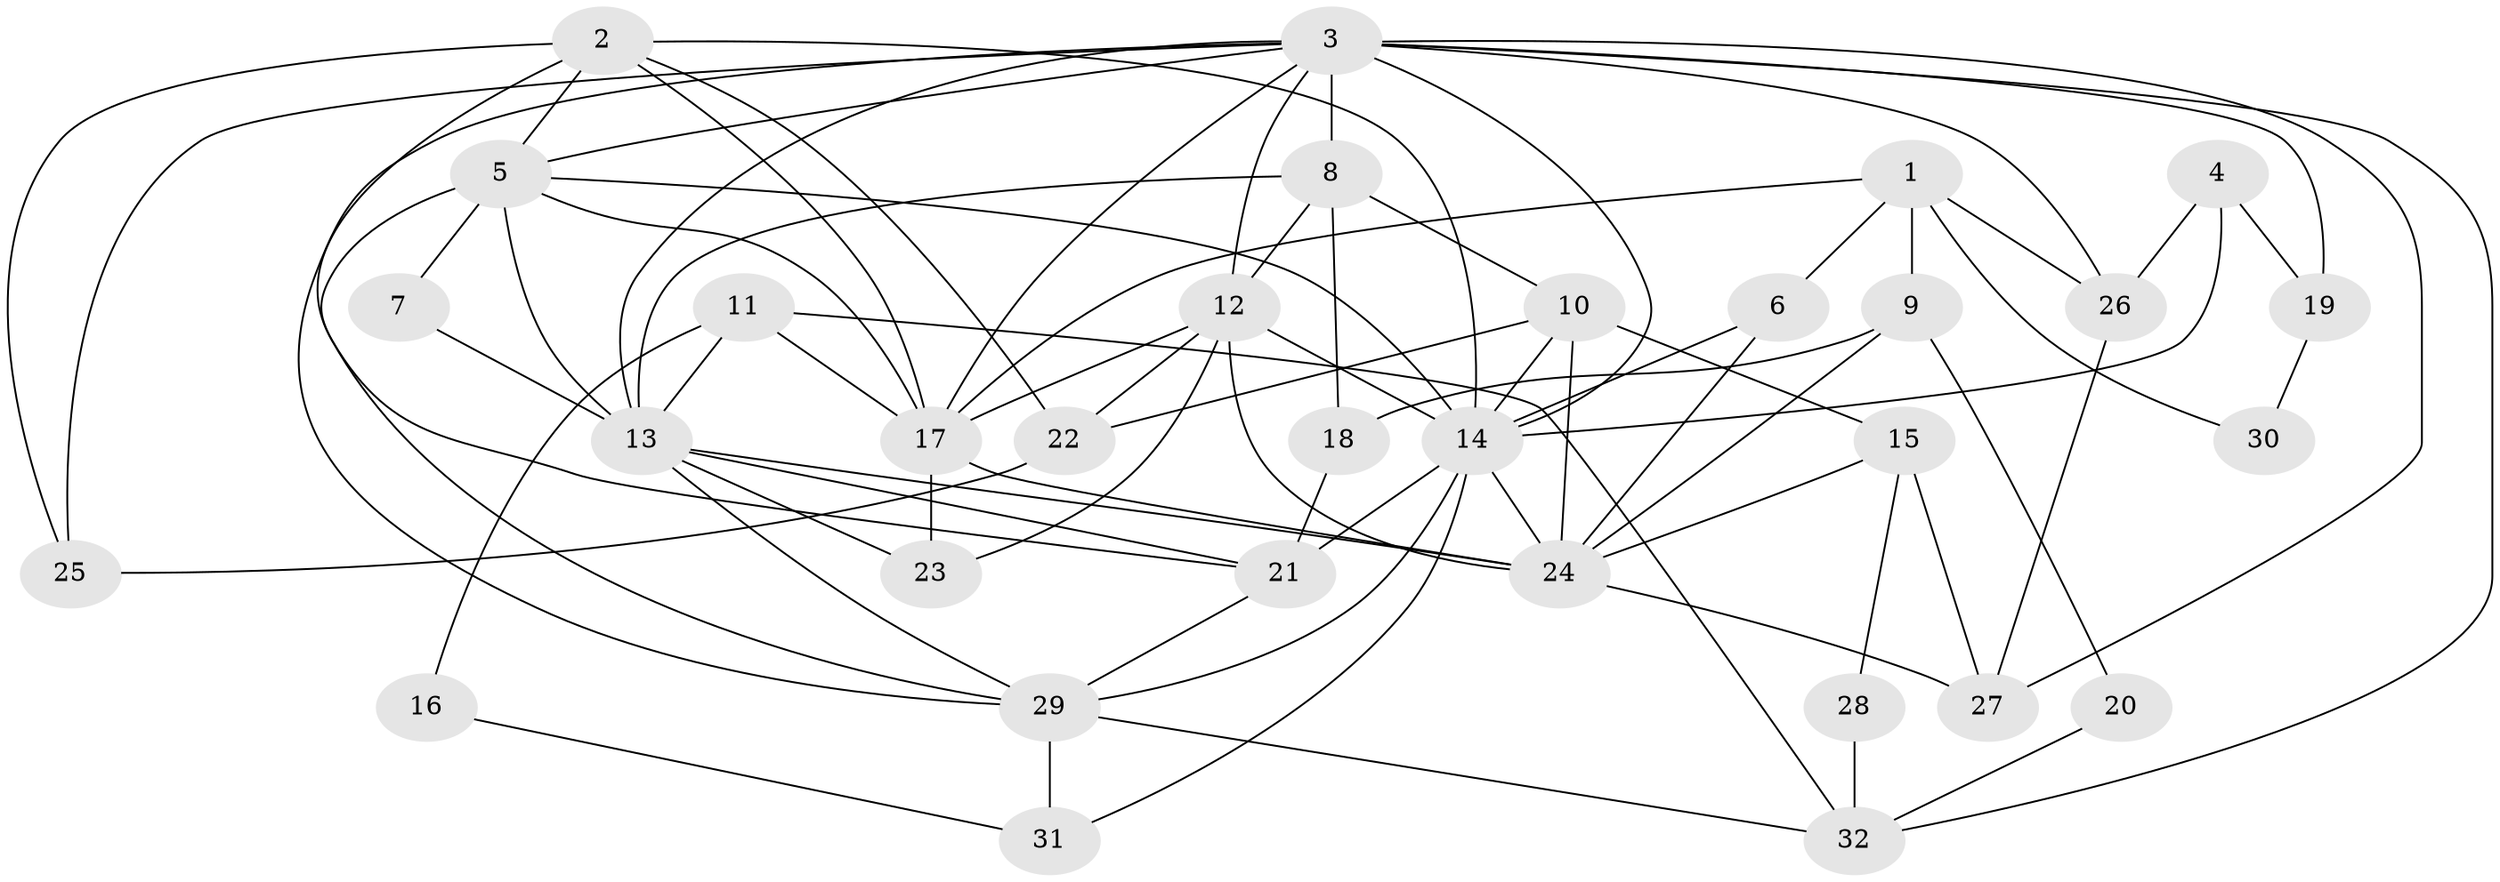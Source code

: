 // original degree distribution, {5: 0.1111111111111111, 3: 0.25396825396825395, 6: 0.1111111111111111, 7: 0.047619047619047616, 4: 0.36507936507936506, 2: 0.1111111111111111}
// Generated by graph-tools (version 1.1) at 2025/36/03/09/25 02:36:08]
// undirected, 32 vertices, 78 edges
graph export_dot {
graph [start="1"]
  node [color=gray90,style=filled];
  1;
  2;
  3;
  4;
  5;
  6;
  7;
  8;
  9;
  10;
  11;
  12;
  13;
  14;
  15;
  16;
  17;
  18;
  19;
  20;
  21;
  22;
  23;
  24;
  25;
  26;
  27;
  28;
  29;
  30;
  31;
  32;
  1 -- 6 [weight=1.0];
  1 -- 9 [weight=1.0];
  1 -- 17 [weight=1.0];
  1 -- 26 [weight=1.0];
  1 -- 30 [weight=1.0];
  2 -- 5 [weight=1.0];
  2 -- 14 [weight=1.0];
  2 -- 17 [weight=2.0];
  2 -- 21 [weight=1.0];
  2 -- 22 [weight=1.0];
  2 -- 25 [weight=1.0];
  3 -- 5 [weight=1.0];
  3 -- 8 [weight=1.0];
  3 -- 12 [weight=1.0];
  3 -- 13 [weight=3.0];
  3 -- 14 [weight=3.0];
  3 -- 17 [weight=1.0];
  3 -- 19 [weight=1.0];
  3 -- 25 [weight=1.0];
  3 -- 26 [weight=1.0];
  3 -- 27 [weight=2.0];
  3 -- 29 [weight=1.0];
  3 -- 32 [weight=1.0];
  4 -- 14 [weight=1.0];
  4 -- 19 [weight=1.0];
  4 -- 26 [weight=1.0];
  5 -- 7 [weight=1.0];
  5 -- 13 [weight=1.0];
  5 -- 14 [weight=1.0];
  5 -- 17 [weight=1.0];
  5 -- 29 [weight=1.0];
  6 -- 14 [weight=2.0];
  6 -- 24 [weight=1.0];
  7 -- 13 [weight=1.0];
  8 -- 10 [weight=1.0];
  8 -- 12 [weight=1.0];
  8 -- 13 [weight=2.0];
  8 -- 18 [weight=1.0];
  9 -- 18 [weight=1.0];
  9 -- 20 [weight=1.0];
  9 -- 24 [weight=1.0];
  10 -- 14 [weight=1.0];
  10 -- 15 [weight=1.0];
  10 -- 22 [weight=1.0];
  10 -- 24 [weight=2.0];
  11 -- 13 [weight=1.0];
  11 -- 16 [weight=1.0];
  11 -- 17 [weight=1.0];
  11 -- 32 [weight=1.0];
  12 -- 14 [weight=1.0];
  12 -- 17 [weight=2.0];
  12 -- 22 [weight=1.0];
  12 -- 23 [weight=1.0];
  12 -- 24 [weight=2.0];
  13 -- 21 [weight=1.0];
  13 -- 23 [weight=1.0];
  13 -- 24 [weight=1.0];
  13 -- 29 [weight=1.0];
  14 -- 21 [weight=3.0];
  14 -- 24 [weight=1.0];
  14 -- 29 [weight=1.0];
  14 -- 31 [weight=1.0];
  15 -- 24 [weight=1.0];
  15 -- 27 [weight=1.0];
  15 -- 28 [weight=1.0];
  16 -- 31 [weight=1.0];
  17 -- 23 [weight=2.0];
  17 -- 24 [weight=1.0];
  18 -- 21 [weight=1.0];
  19 -- 30 [weight=1.0];
  20 -- 32 [weight=1.0];
  21 -- 29 [weight=1.0];
  22 -- 25 [weight=1.0];
  24 -- 27 [weight=1.0];
  26 -- 27 [weight=1.0];
  28 -- 32 [weight=1.0];
  29 -- 31 [weight=1.0];
  29 -- 32 [weight=1.0];
}
